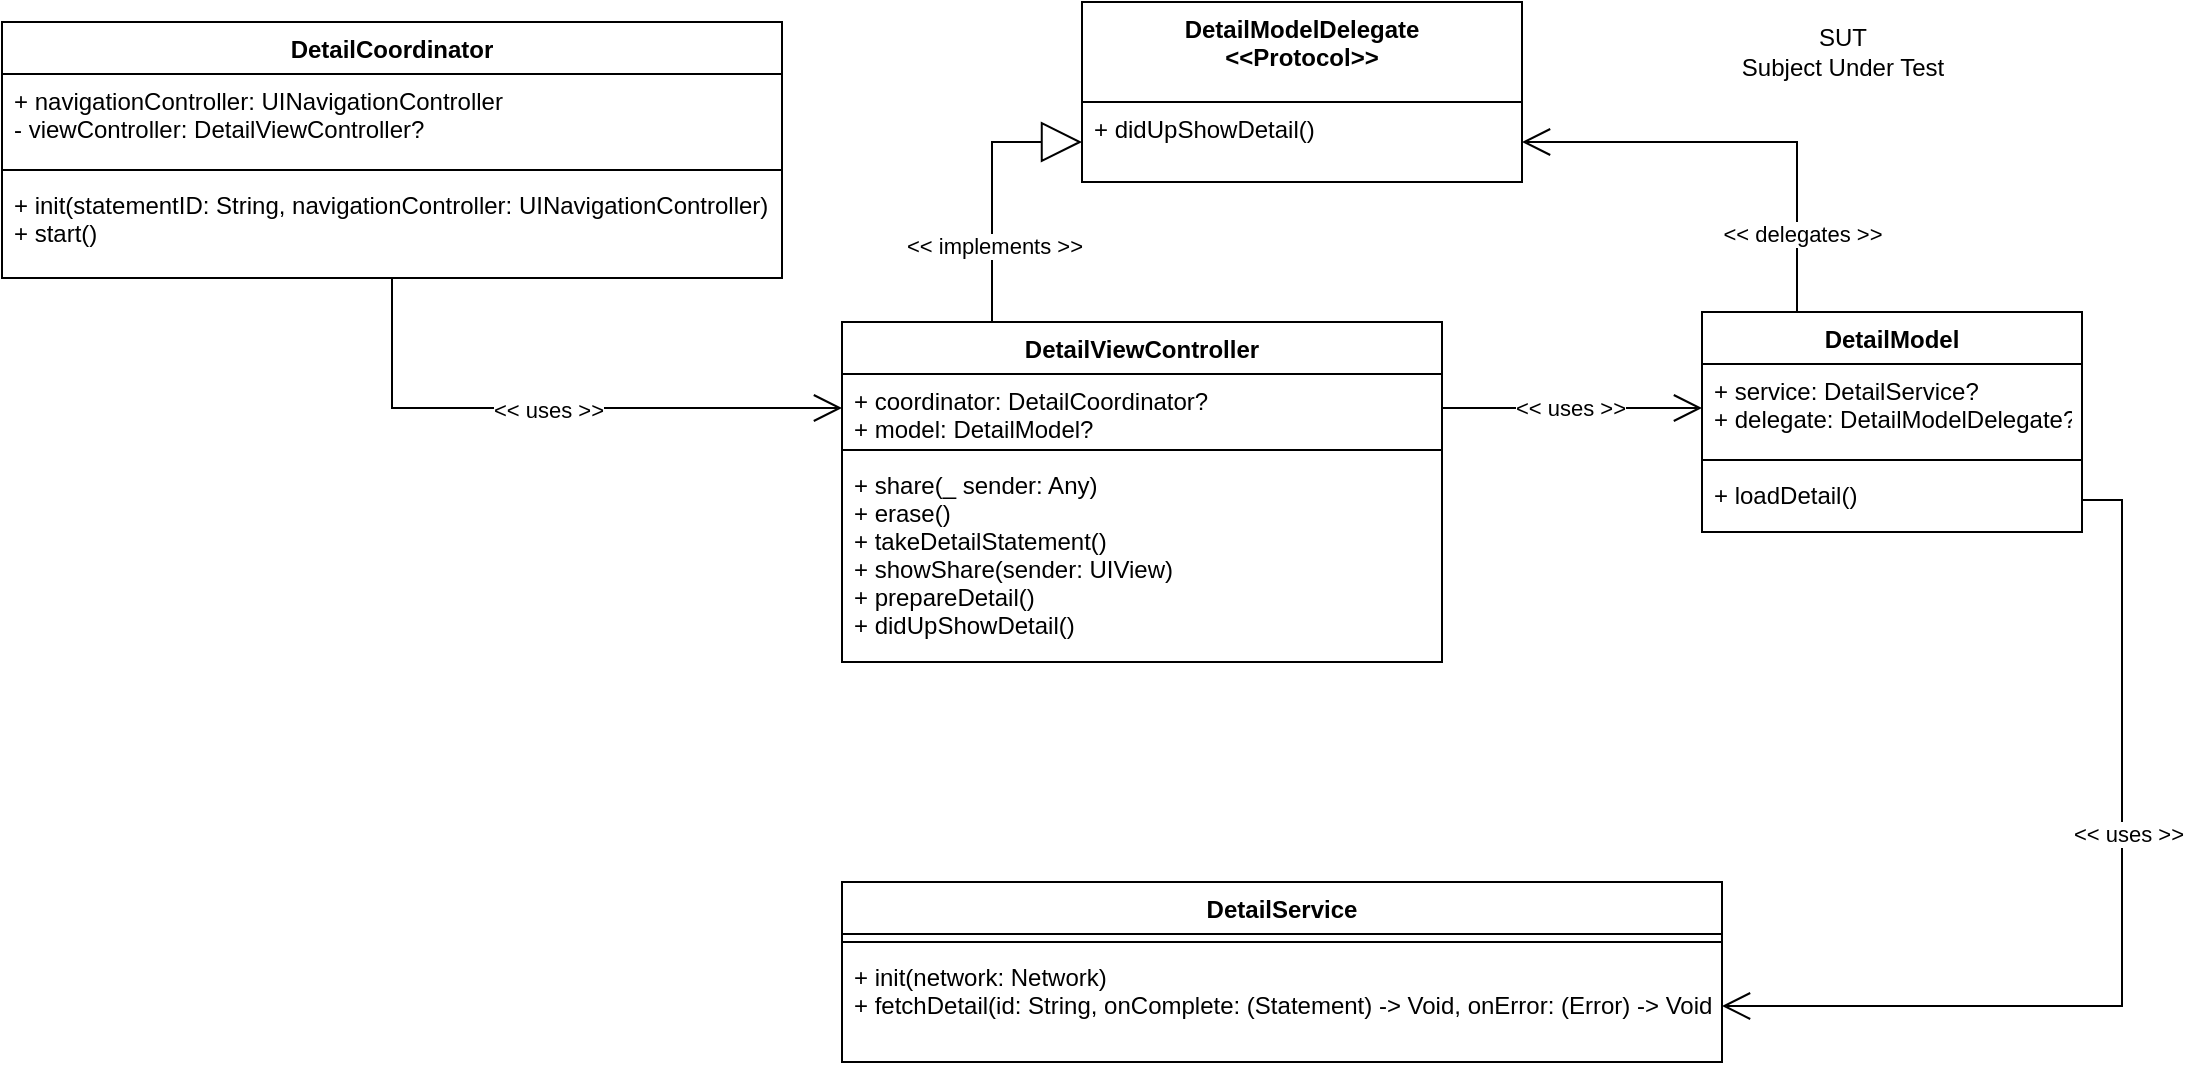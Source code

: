 <mxfile version="17.5.0" type="device"><diagram id="C5RBs43oDa-KdzZeNtuy" name="Page-1"><mxGraphModel dx="1280" dy="726" grid="1" gridSize="10" guides="1" tooltips="1" connect="1" arrows="1" fold="1" page="1" pageScale="1" pageWidth="827" pageHeight="1169" math="0" shadow="0"><root><mxCell id="WIyWlLk6GJQsqaUBKTNV-0"/><mxCell id="WIyWlLk6GJQsqaUBKTNV-1" parent="WIyWlLk6GJQsqaUBKTNV-0"/><mxCell id="yCM-QbeJk2Ezv8K2cFEB-0" value="DetailViewController" style="swimlane;fontStyle=1;align=center;verticalAlign=top;childLayout=stackLayout;horizontal=1;startSize=26;horizontalStack=0;resizeParent=1;resizeParentMax=0;resizeLast=0;collapsible=1;marginBottom=0;" vertex="1" parent="WIyWlLk6GJQsqaUBKTNV-1"><mxGeometry x="510" y="390" width="300" height="170" as="geometry"/></mxCell><mxCell id="yCM-QbeJk2Ezv8K2cFEB-1" value="+ coordinator: DetailCoordinator?&#10;+ model: DetailModel?" style="text;strokeColor=none;fillColor=none;align=left;verticalAlign=top;spacingLeft=4;spacingRight=4;overflow=hidden;rotatable=0;points=[[0,0.5],[1,0.5]];portConstraint=eastwest;" vertex="1" parent="yCM-QbeJk2Ezv8K2cFEB-0"><mxGeometry y="26" width="300" height="34" as="geometry"/></mxCell><mxCell id="yCM-QbeJk2Ezv8K2cFEB-2" value="" style="line;strokeWidth=1;fillColor=none;align=left;verticalAlign=middle;spacingTop=-1;spacingLeft=3;spacingRight=3;rotatable=0;labelPosition=right;points=[];portConstraint=eastwest;" vertex="1" parent="yCM-QbeJk2Ezv8K2cFEB-0"><mxGeometry y="60" width="300" height="8" as="geometry"/></mxCell><mxCell id="yCM-QbeJk2Ezv8K2cFEB-3" value="+ share(_ sender: Any)&#10;+ erase()&#10;+ takeDetailStatement()&#10;+ showShare(sender: UIView)&#10;+ prepareDetail()&#10;+ didUpShowDetail() " style="text;strokeColor=none;fillColor=none;align=left;verticalAlign=top;spacingLeft=4;spacingRight=4;overflow=hidden;rotatable=0;points=[[0,0.5],[1,0.5]];portConstraint=eastwest;" vertex="1" parent="yCM-QbeJk2Ezv8K2cFEB-0"><mxGeometry y="68" width="300" height="102" as="geometry"/></mxCell><mxCell id="yCM-QbeJk2Ezv8K2cFEB-11" value="DetailModelDelegate&#10;&lt;&lt;Protocol&gt;&gt;" style="swimlane;fontStyle=1;align=center;verticalAlign=top;childLayout=stackLayout;horizontal=1;startSize=50;horizontalStack=0;resizeParent=1;resizeParentMax=0;resizeLast=0;collapsible=1;marginBottom=0;" vertex="1" parent="WIyWlLk6GJQsqaUBKTNV-1"><mxGeometry x="630" y="230" width="220" height="90" as="geometry"/></mxCell><mxCell id="yCM-QbeJk2Ezv8K2cFEB-14" value="+ didUpShowDetail()" style="text;strokeColor=none;fillColor=none;align=left;verticalAlign=top;spacingLeft=4;spacingRight=4;overflow=hidden;rotatable=0;points=[[0,0.5],[1,0.5]];portConstraint=eastwest;" vertex="1" parent="yCM-QbeJk2Ezv8K2cFEB-11"><mxGeometry y="50" width="220" height="40" as="geometry"/></mxCell><mxCell id="yCM-QbeJk2Ezv8K2cFEB-17" style="edgeStyle=orthogonalEdgeStyle;rounded=0;orthogonalLoop=1;jettySize=auto;html=1;exitX=0;exitY=0.5;exitDx=0;exitDy=0;entryX=0.25;entryY=0;entryDx=0;entryDy=0;endArrow=none;endFill=0;endSize=12;startArrow=block;startFill=0;targetPerimeterSpacing=0;startSize=18;" edge="1" parent="WIyWlLk6GJQsqaUBKTNV-1" source="yCM-QbeJk2Ezv8K2cFEB-14" target="yCM-QbeJk2Ezv8K2cFEB-0"><mxGeometry relative="1" as="geometry"/></mxCell><mxCell id="yCM-QbeJk2Ezv8K2cFEB-30" value="&amp;lt;&amp;lt; implements &amp;gt;&amp;gt;" style="edgeLabel;html=1;align=center;verticalAlign=middle;resizable=0;points=[];" vertex="1" connectable="0" parent="yCM-QbeJk2Ezv8K2cFEB-17"><mxGeometry x="0.437" y="1" relative="1" as="geometry"><mxPoint as="offset"/></mxGeometry></mxCell><mxCell id="yCM-QbeJk2Ezv8K2cFEB-23" style="edgeStyle=orthogonalEdgeStyle;rounded=0;orthogonalLoop=1;jettySize=auto;html=1;exitX=0.25;exitY=0;exitDx=0;exitDy=0;entryX=1;entryY=0.5;entryDx=0;entryDy=0;startArrow=none;startFill=0;endArrow=open;endFill=0;startSize=18;endSize=12;targetPerimeterSpacing=0;" edge="1" parent="WIyWlLk6GJQsqaUBKTNV-1" source="yCM-QbeJk2Ezv8K2cFEB-19" target="yCM-QbeJk2Ezv8K2cFEB-14"><mxGeometry relative="1" as="geometry"/></mxCell><mxCell id="yCM-QbeJk2Ezv8K2cFEB-25" value="&amp;lt;&amp;lt; delegates &amp;gt;&amp;gt;" style="edgeLabel;html=1;align=center;verticalAlign=middle;resizable=0;points=[];" vertex="1" connectable="0" parent="yCM-QbeJk2Ezv8K2cFEB-23"><mxGeometry x="-0.644" y="-1" relative="1" as="geometry"><mxPoint x="1" as="offset"/></mxGeometry></mxCell><mxCell id="yCM-QbeJk2Ezv8K2cFEB-19" value="DetailModel" style="swimlane;fontStyle=1;align=center;verticalAlign=top;childLayout=stackLayout;horizontal=1;startSize=26;horizontalStack=0;resizeParent=1;resizeParentMax=0;resizeLast=0;collapsible=1;marginBottom=0;" vertex="1" parent="WIyWlLk6GJQsqaUBKTNV-1"><mxGeometry x="940" y="385" width="190" height="110" as="geometry"/></mxCell><mxCell id="yCM-QbeJk2Ezv8K2cFEB-20" value="+ service: DetailService?&#10;+ delegate: DetailModelDelegate?" style="text;strokeColor=none;fillColor=none;align=left;verticalAlign=top;spacingLeft=4;spacingRight=4;overflow=hidden;rotatable=0;points=[[0,0.5],[1,0.5]];portConstraint=eastwest;" vertex="1" parent="yCM-QbeJk2Ezv8K2cFEB-19"><mxGeometry y="26" width="190" height="44" as="geometry"/></mxCell><mxCell id="yCM-QbeJk2Ezv8K2cFEB-21" value="" style="line;strokeWidth=1;fillColor=none;align=left;verticalAlign=middle;spacingTop=-1;spacingLeft=3;spacingRight=3;rotatable=0;labelPosition=right;points=[];portConstraint=eastwest;" vertex="1" parent="yCM-QbeJk2Ezv8K2cFEB-19"><mxGeometry y="70" width="190" height="8" as="geometry"/></mxCell><mxCell id="yCM-QbeJk2Ezv8K2cFEB-22" value="+ loadDetail()" style="text;strokeColor=none;fillColor=none;align=left;verticalAlign=top;spacingLeft=4;spacingRight=4;overflow=hidden;rotatable=0;points=[[0,0.5],[1,0.5]];portConstraint=eastwest;" vertex="1" parent="yCM-QbeJk2Ezv8K2cFEB-19"><mxGeometry y="78" width="190" height="32" as="geometry"/></mxCell><mxCell id="yCM-QbeJk2Ezv8K2cFEB-26" value="DetailService" style="swimlane;fontStyle=1;align=center;verticalAlign=top;childLayout=stackLayout;horizontal=1;startSize=26;horizontalStack=0;resizeParent=1;resizeParentMax=0;resizeLast=0;collapsible=1;marginBottom=0;" vertex="1" parent="WIyWlLk6GJQsqaUBKTNV-1"><mxGeometry x="510" y="670" width="440" height="90" as="geometry"/></mxCell><mxCell id="yCM-QbeJk2Ezv8K2cFEB-28" value="" style="line;strokeWidth=1;fillColor=none;align=left;verticalAlign=middle;spacingTop=-1;spacingLeft=3;spacingRight=3;rotatable=0;labelPosition=right;points=[];portConstraint=eastwest;" vertex="1" parent="yCM-QbeJk2Ezv8K2cFEB-26"><mxGeometry y="26" width="440" height="8" as="geometry"/></mxCell><mxCell id="yCM-QbeJk2Ezv8K2cFEB-29" value="+ init(network: Network)&#10;+ fetchDetail(id: String, onComplete: (Statement) -&gt; Void, onError: (Error) -&gt; Void&#10;" style="text;strokeColor=none;fillColor=none;align=left;verticalAlign=top;spacingLeft=4;spacingRight=4;overflow=hidden;rotatable=0;points=[[0,0.5],[1,0.5]];portConstraint=eastwest;" vertex="1" parent="yCM-QbeJk2Ezv8K2cFEB-26"><mxGeometry y="34" width="440" height="56" as="geometry"/></mxCell><mxCell id="yCM-QbeJk2Ezv8K2cFEB-32" style="edgeStyle=orthogonalEdgeStyle;rounded=0;orthogonalLoop=1;jettySize=auto;html=1;exitX=1;exitY=0.5;exitDx=0;exitDy=0;startArrow=none;startFill=0;endArrow=open;endFill=0;startSize=18;endSize=12;targetPerimeterSpacing=0;" edge="1" parent="WIyWlLk6GJQsqaUBKTNV-1" source="yCM-QbeJk2Ezv8K2cFEB-22" target="yCM-QbeJk2Ezv8K2cFEB-29"><mxGeometry relative="1" as="geometry"/></mxCell><mxCell id="yCM-QbeJk2Ezv8K2cFEB-34" value="&amp;lt;&amp;lt; uses &amp;gt;&amp;gt;" style="edgeLabel;html=1;align=center;verticalAlign=middle;resizable=0;points=[];" vertex="1" connectable="0" parent="yCM-QbeJk2Ezv8K2cFEB-32"><mxGeometry x="-0.211" y="3" relative="1" as="geometry"><mxPoint as="offset"/></mxGeometry></mxCell><mxCell id="yCM-QbeJk2Ezv8K2cFEB-40" value="" style="edgeStyle=orthogonalEdgeStyle;rounded=0;orthogonalLoop=1;jettySize=auto;html=1;startArrow=none;startFill=0;endArrow=open;endFill=0;startSize=18;endSize=12;targetPerimeterSpacing=0;entryX=0;entryY=0.5;entryDx=0;entryDy=0;" edge="1" parent="WIyWlLk6GJQsqaUBKTNV-1" source="yCM-QbeJk2Ezv8K2cFEB-35" target="yCM-QbeJk2Ezv8K2cFEB-1"><mxGeometry relative="1" as="geometry"><mxPoint x="280" y="480" as="targetPoint"/></mxGeometry></mxCell><mxCell id="yCM-QbeJk2Ezv8K2cFEB-41" value="&amp;lt;&amp;lt; uses &amp;gt;&amp;gt;" style="edgeLabel;html=1;align=center;verticalAlign=middle;resizable=0;points=[];" vertex="1" connectable="0" parent="yCM-QbeJk2Ezv8K2cFEB-40"><mxGeometry x="-0.017" y="-1" relative="1" as="geometry"><mxPoint as="offset"/></mxGeometry></mxCell><mxCell id="yCM-QbeJk2Ezv8K2cFEB-35" value="DetailCoordinator" style="swimlane;fontStyle=1;align=center;verticalAlign=top;childLayout=stackLayout;horizontal=1;startSize=26;horizontalStack=0;resizeParent=1;resizeParentMax=0;resizeLast=0;collapsible=1;marginBottom=0;" vertex="1" parent="WIyWlLk6GJQsqaUBKTNV-1"><mxGeometry x="90" y="240" width="390" height="128" as="geometry"/></mxCell><mxCell id="yCM-QbeJk2Ezv8K2cFEB-36" value="+ navigationController: UINavigationController&#10;- viewController: DetailViewController?" style="text;strokeColor=none;fillColor=none;align=left;verticalAlign=top;spacingLeft=4;spacingRight=4;overflow=hidden;rotatable=0;points=[[0,0.5],[1,0.5]];portConstraint=eastwest;" vertex="1" parent="yCM-QbeJk2Ezv8K2cFEB-35"><mxGeometry y="26" width="390" height="44" as="geometry"/></mxCell><mxCell id="yCM-QbeJk2Ezv8K2cFEB-37" value="" style="line;strokeWidth=1;fillColor=none;align=left;verticalAlign=middle;spacingTop=-1;spacingLeft=3;spacingRight=3;rotatable=0;labelPosition=right;points=[];portConstraint=eastwest;" vertex="1" parent="yCM-QbeJk2Ezv8K2cFEB-35"><mxGeometry y="70" width="390" height="8" as="geometry"/></mxCell><mxCell id="yCM-QbeJk2Ezv8K2cFEB-38" value="+ init(statementID: String, navigationController: UINavigationController)&#10;+ start()" style="text;strokeColor=none;fillColor=none;align=left;verticalAlign=top;spacingLeft=4;spacingRight=4;overflow=hidden;rotatable=0;points=[[0,0.5],[1,0.5]];portConstraint=eastwest;" vertex="1" parent="yCM-QbeJk2Ezv8K2cFEB-35"><mxGeometry y="78" width="390" height="50" as="geometry"/></mxCell><mxCell id="yCM-QbeJk2Ezv8K2cFEB-42" value="SUT&lt;br&gt;Subject Under Test" style="text;html=1;align=center;verticalAlign=middle;resizable=0;points=[];autosize=1;strokeColor=none;fillColor=none;" vertex="1" parent="WIyWlLk6GJQsqaUBKTNV-1"><mxGeometry x="950" y="240" width="120" height="30" as="geometry"/></mxCell><mxCell id="yCM-QbeJk2Ezv8K2cFEB-43" style="edgeStyle=orthogonalEdgeStyle;rounded=0;orthogonalLoop=1;jettySize=auto;html=1;exitX=1;exitY=0.5;exitDx=0;exitDy=0;startArrow=none;startFill=0;endArrow=open;endFill=0;startSize=18;endSize=12;targetPerimeterSpacing=0;entryX=0;entryY=0.5;entryDx=0;entryDy=0;" edge="1" parent="WIyWlLk6GJQsqaUBKTNV-1" source="yCM-QbeJk2Ezv8K2cFEB-1" target="yCM-QbeJk2Ezv8K2cFEB-20"><mxGeometry relative="1" as="geometry"/></mxCell><mxCell id="yCM-QbeJk2Ezv8K2cFEB-44" value="&amp;lt;&amp;lt; uses &amp;gt;&amp;gt;" style="edgeLabel;html=1;align=center;verticalAlign=middle;resizable=0;points=[];" vertex="1" connectable="0" parent="yCM-QbeJk2Ezv8K2cFEB-43"><mxGeometry x="-0.038" y="1" relative="1" as="geometry"><mxPoint x="1" y="1" as="offset"/></mxGeometry></mxCell></root></mxGraphModel></diagram></mxfile>
